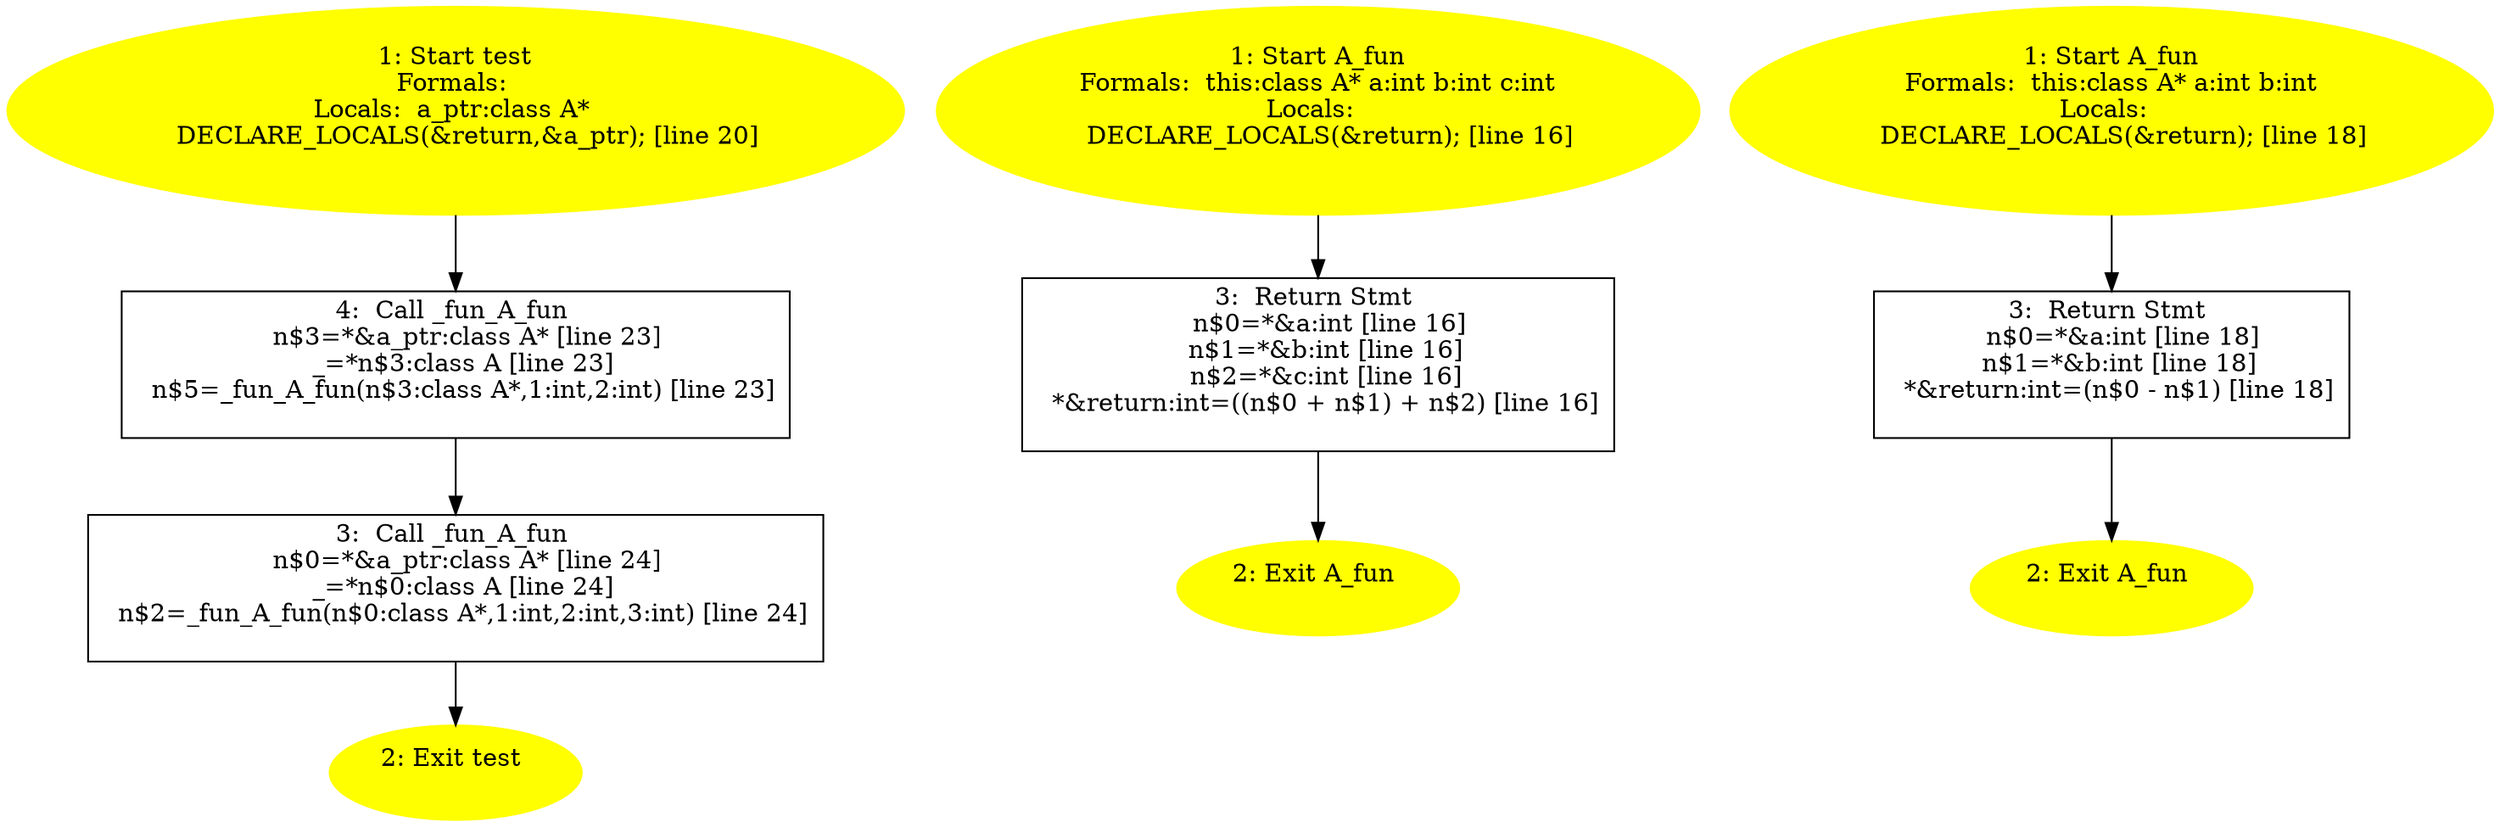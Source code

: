 /* @generated */
digraph iCFG {
"test{d41d8cd98f00b204e9800998ecf8427e_Z4testv}.8c08101fe48ee96867ff8578442d10bc_4" [label="4:  Call _fun_A_fun \n   n$3=*&a_ptr:class A* [line 23]\n  _=*n$3:class A [line 23]\n  n$5=_fun_A_fun(n$3:class A*,1:int,2:int) [line 23]\n " shape="box"]
	

	 "test{d41d8cd98f00b204e9800998ecf8427e_Z4testv}.8c08101fe48ee96867ff8578442d10bc_4" -> "test{d41d8cd98f00b204e9800998ecf8427e_Z4testv}.8c08101fe48ee96867ff8578442d10bc_3" ;
"test{d41d8cd98f00b204e9800998ecf8427e_Z4testv}.8c08101fe48ee96867ff8578442d10bc_3" [label="3:  Call _fun_A_fun \n   n$0=*&a_ptr:class A* [line 24]\n  _=*n$0:class A [line 24]\n  n$2=_fun_A_fun(n$0:class A*,1:int,2:int,3:int) [line 24]\n " shape="box"]
	

	 "test{d41d8cd98f00b204e9800998ecf8427e_Z4testv}.8c08101fe48ee96867ff8578442d10bc_3" -> "test{d41d8cd98f00b204e9800998ecf8427e_Z4testv}.8c08101fe48ee96867ff8578442d10bc_2" ;
"test{d41d8cd98f00b204e9800998ecf8427e_Z4testv}.8c08101fe48ee96867ff8578442d10bc_2" [label="2: Exit test \n  " color=yellow style=filled]
	

"test{d41d8cd98f00b204e9800998ecf8427e_Z4testv}.8c08101fe48ee96867ff8578442d10bc_1" [label="1: Start test\nFormals: \nLocals:  a_ptr:class A* \n   DECLARE_LOCALS(&return,&a_ptr); [line 20]\n " color=yellow style=filled]
	

	 "test{d41d8cd98f00b204e9800998ecf8427e_Z4testv}.8c08101fe48ee96867ff8578442d10bc_1" -> "test{d41d8cd98f00b204e9800998ecf8427e_Z4testv}.8c08101fe48ee96867ff8578442d10bc_4" ;
"A_fun(_ZN1A3funEiii).618d361263f858392f0801f2bfbb7085_3" [label="3:  Return Stmt \n   n$0=*&a:int [line 16]\n  n$1=*&b:int [line 16]\n  n$2=*&c:int [line 16]\n  *&return:int=((n$0 + n$1) + n$2) [line 16]\n " shape="box"]
	

	 "A_fun(_ZN1A3funEiii).618d361263f858392f0801f2bfbb7085_3" -> "A_fun(_ZN1A3funEiii).618d361263f858392f0801f2bfbb7085_2" ;
"A_fun(_ZN1A3funEiii).618d361263f858392f0801f2bfbb7085_2" [label="2: Exit A_fun \n  " color=yellow style=filled]
	

"A_fun(_ZN1A3funEiii).618d361263f858392f0801f2bfbb7085_1" [label="1: Start A_fun\nFormals:  this:class A* a:int b:int c:int\nLocals:  \n   DECLARE_LOCALS(&return); [line 16]\n " color=yellow style=filled]
	

	 "A_fun(_ZN1A3funEiii).618d361263f858392f0801f2bfbb7085_1" -> "A_fun(_ZN1A3funEiii).618d361263f858392f0801f2bfbb7085_3" ;
"A_fun(_ZN1A3funEii).725b13bf748707860ab33acd63cab6bd_3" [label="3:  Return Stmt \n   n$0=*&a:int [line 18]\n  n$1=*&b:int [line 18]\n  *&return:int=(n$0 - n$1) [line 18]\n " shape="box"]
	

	 "A_fun(_ZN1A3funEii).725b13bf748707860ab33acd63cab6bd_3" -> "A_fun(_ZN1A3funEii).725b13bf748707860ab33acd63cab6bd_2" ;
"A_fun(_ZN1A3funEii).725b13bf748707860ab33acd63cab6bd_2" [label="2: Exit A_fun \n  " color=yellow style=filled]
	

"A_fun(_ZN1A3funEii).725b13bf748707860ab33acd63cab6bd_1" [label="1: Start A_fun\nFormals:  this:class A* a:int b:int\nLocals:  \n   DECLARE_LOCALS(&return); [line 18]\n " color=yellow style=filled]
	

	 "A_fun(_ZN1A3funEii).725b13bf748707860ab33acd63cab6bd_1" -> "A_fun(_ZN1A3funEii).725b13bf748707860ab33acd63cab6bd_3" ;
}
